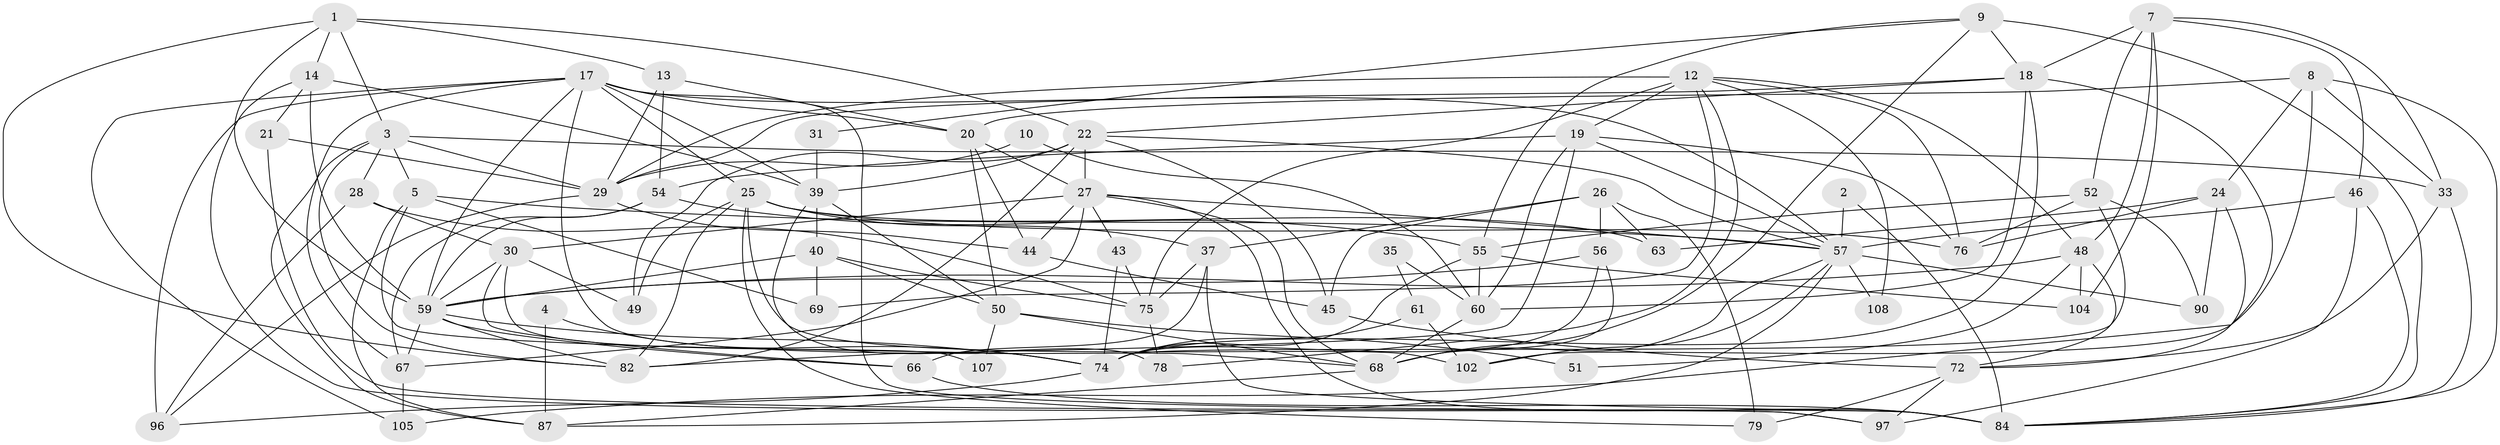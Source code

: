 // original degree distribution, {5: 0.14285714285714285, 2: 0.10714285714285714, 3: 0.29464285714285715, 4: 0.33035714285714285, 6: 0.0625, 10: 0.017857142857142856, 7: 0.044642857142857144}
// Generated by graph-tools (version 1.1) at 2025/11/02/27/25 16:11:23]
// undirected, 69 vertices, 177 edges
graph export_dot {
graph [start="1"]
  node [color=gray90,style=filled];
  1 [super="+16"];
  2;
  3 [super="+11"];
  4;
  5 [super="+6"];
  7 [super="+42"];
  8 [super="+15"];
  9 [super="+23"];
  10;
  12 [super="+81"];
  13;
  14 [super="+95"];
  17 [super="+71"];
  18 [super="+64"];
  19 [super="+86"];
  20 [super="+70"];
  21;
  22 [super="+47"];
  24 [super="+41"];
  25 [super="+34"];
  26 [super="+32"];
  27 [super="+36"];
  28 [super="+98"];
  29 [super="+38"];
  30 [super="+83"];
  31;
  33;
  35;
  37 [super="+103"];
  39 [super="+100"];
  40 [super="+101"];
  43;
  44;
  45 [super="+73"];
  46 [super="+58"];
  48 [super="+65"];
  49 [super="+109"];
  50 [super="+89"];
  51;
  52 [super="+53"];
  54 [super="+111"];
  55 [super="+77"];
  56 [super="+62"];
  57 [super="+91"];
  59 [super="+85"];
  60 [super="+80"];
  61;
  63;
  66;
  67 [super="+110"];
  68 [super="+112"];
  69;
  72 [super="+94"];
  74 [super="+88"];
  75 [super="+93"];
  76;
  78;
  79;
  82;
  84 [super="+106"];
  87 [super="+92"];
  90 [super="+99"];
  96;
  97;
  102;
  104;
  105;
  107;
  108;
  1 -- 82;
  1 -- 13;
  1 -- 14;
  1 -- 3;
  1 -- 59;
  1 -- 22;
  2 -- 57;
  2 -- 84;
  3 -- 82;
  3 -- 33;
  3 -- 28;
  3 -- 29;
  3 -- 5;
  3 -- 87;
  4 -- 74;
  4 -- 87;
  5 -- 69;
  5 -- 57;
  5 -- 74;
  5 -- 87;
  7 -- 33;
  7 -- 46;
  7 -- 52;
  7 -- 104;
  7 -- 18;
  7 -- 48;
  8 -- 102;
  8 -- 20;
  8 -- 33;
  8 -- 84;
  8 -- 24;
  9 -- 55;
  9 -- 31;
  9 -- 18;
  9 -- 84;
  9 -- 68;
  10 -- 60;
  10 -- 29;
  12 -- 69;
  12 -- 75;
  12 -- 108;
  12 -- 19;
  12 -- 29;
  12 -- 78;
  12 -- 76;
  12 -- 48;
  13 -- 20;
  13 -- 54;
  13 -- 29;
  14 -- 97;
  14 -- 59;
  14 -- 21;
  14 -- 39;
  17 -- 25;
  17 -- 97;
  17 -- 105;
  17 -- 96;
  17 -- 20;
  17 -- 39;
  17 -- 57;
  17 -- 59;
  17 -- 68;
  17 -- 67;
  18 -- 22;
  18 -- 105;
  18 -- 74;
  18 -- 60;
  18 -- 29;
  19 -- 82;
  19 -- 54;
  19 -- 76;
  19 -- 60;
  19 -- 57;
  20 -- 27;
  20 -- 44;
  20 -- 50;
  21 -- 29;
  21 -- 84;
  22 -- 27;
  22 -- 57;
  22 -- 49;
  22 -- 82;
  22 -- 45;
  22 -- 39;
  24 -- 63;
  24 -- 90;
  24 -- 72;
  24 -- 76;
  25 -- 102;
  25 -- 37;
  25 -- 63;
  25 -- 82;
  25 -- 76;
  25 -- 79;
  25 -- 49;
  26 -- 79;
  26 -- 37;
  26 -- 45;
  26 -- 63;
  26 -- 56;
  27 -- 30;
  27 -- 43;
  27 -- 67;
  27 -- 68;
  27 -- 44;
  27 -- 57;
  27 -- 84;
  28 -- 75;
  28 -- 30;
  28 -- 96;
  29 -- 44;
  29 -- 96;
  30 -- 59;
  30 -- 49;
  30 -- 66;
  30 -- 107;
  31 -- 39;
  33 -- 72;
  33 -- 84;
  35 -- 61;
  35 -- 60 [weight=2];
  37 -- 66;
  37 -- 84;
  37 -- 75;
  39 -- 40;
  39 -- 50;
  39 -- 78;
  40 -- 69;
  40 -- 59;
  40 -- 50;
  40 -- 75;
  43 -- 75;
  43 -- 74;
  44 -- 45;
  45 -- 72;
  46 -- 84;
  46 -- 57;
  46 -- 97;
  48 -- 59;
  48 -- 51;
  48 -- 104;
  48 -- 72;
  50 -- 68;
  50 -- 107;
  50 -- 51;
  52 -- 55;
  52 -- 74;
  52 -- 76;
  52 -- 90;
  54 -- 67;
  54 -- 59;
  54 -- 55;
  55 -- 60 [weight=2];
  55 -- 104;
  55 -- 74 [weight=2];
  56 -- 68;
  56 -- 59;
  56 -- 74;
  57 -- 68;
  57 -- 87;
  57 -- 102;
  57 -- 108;
  57 -- 90;
  59 -- 66;
  59 -- 82;
  59 -- 74;
  59 -- 67;
  60 -- 68;
  61 -- 102;
  61 -- 74;
  66 -- 84;
  67 -- 105;
  68 -- 87;
  72 -- 97;
  72 -- 79;
  74 -- 96;
  75 -- 78 [weight=2];
}
